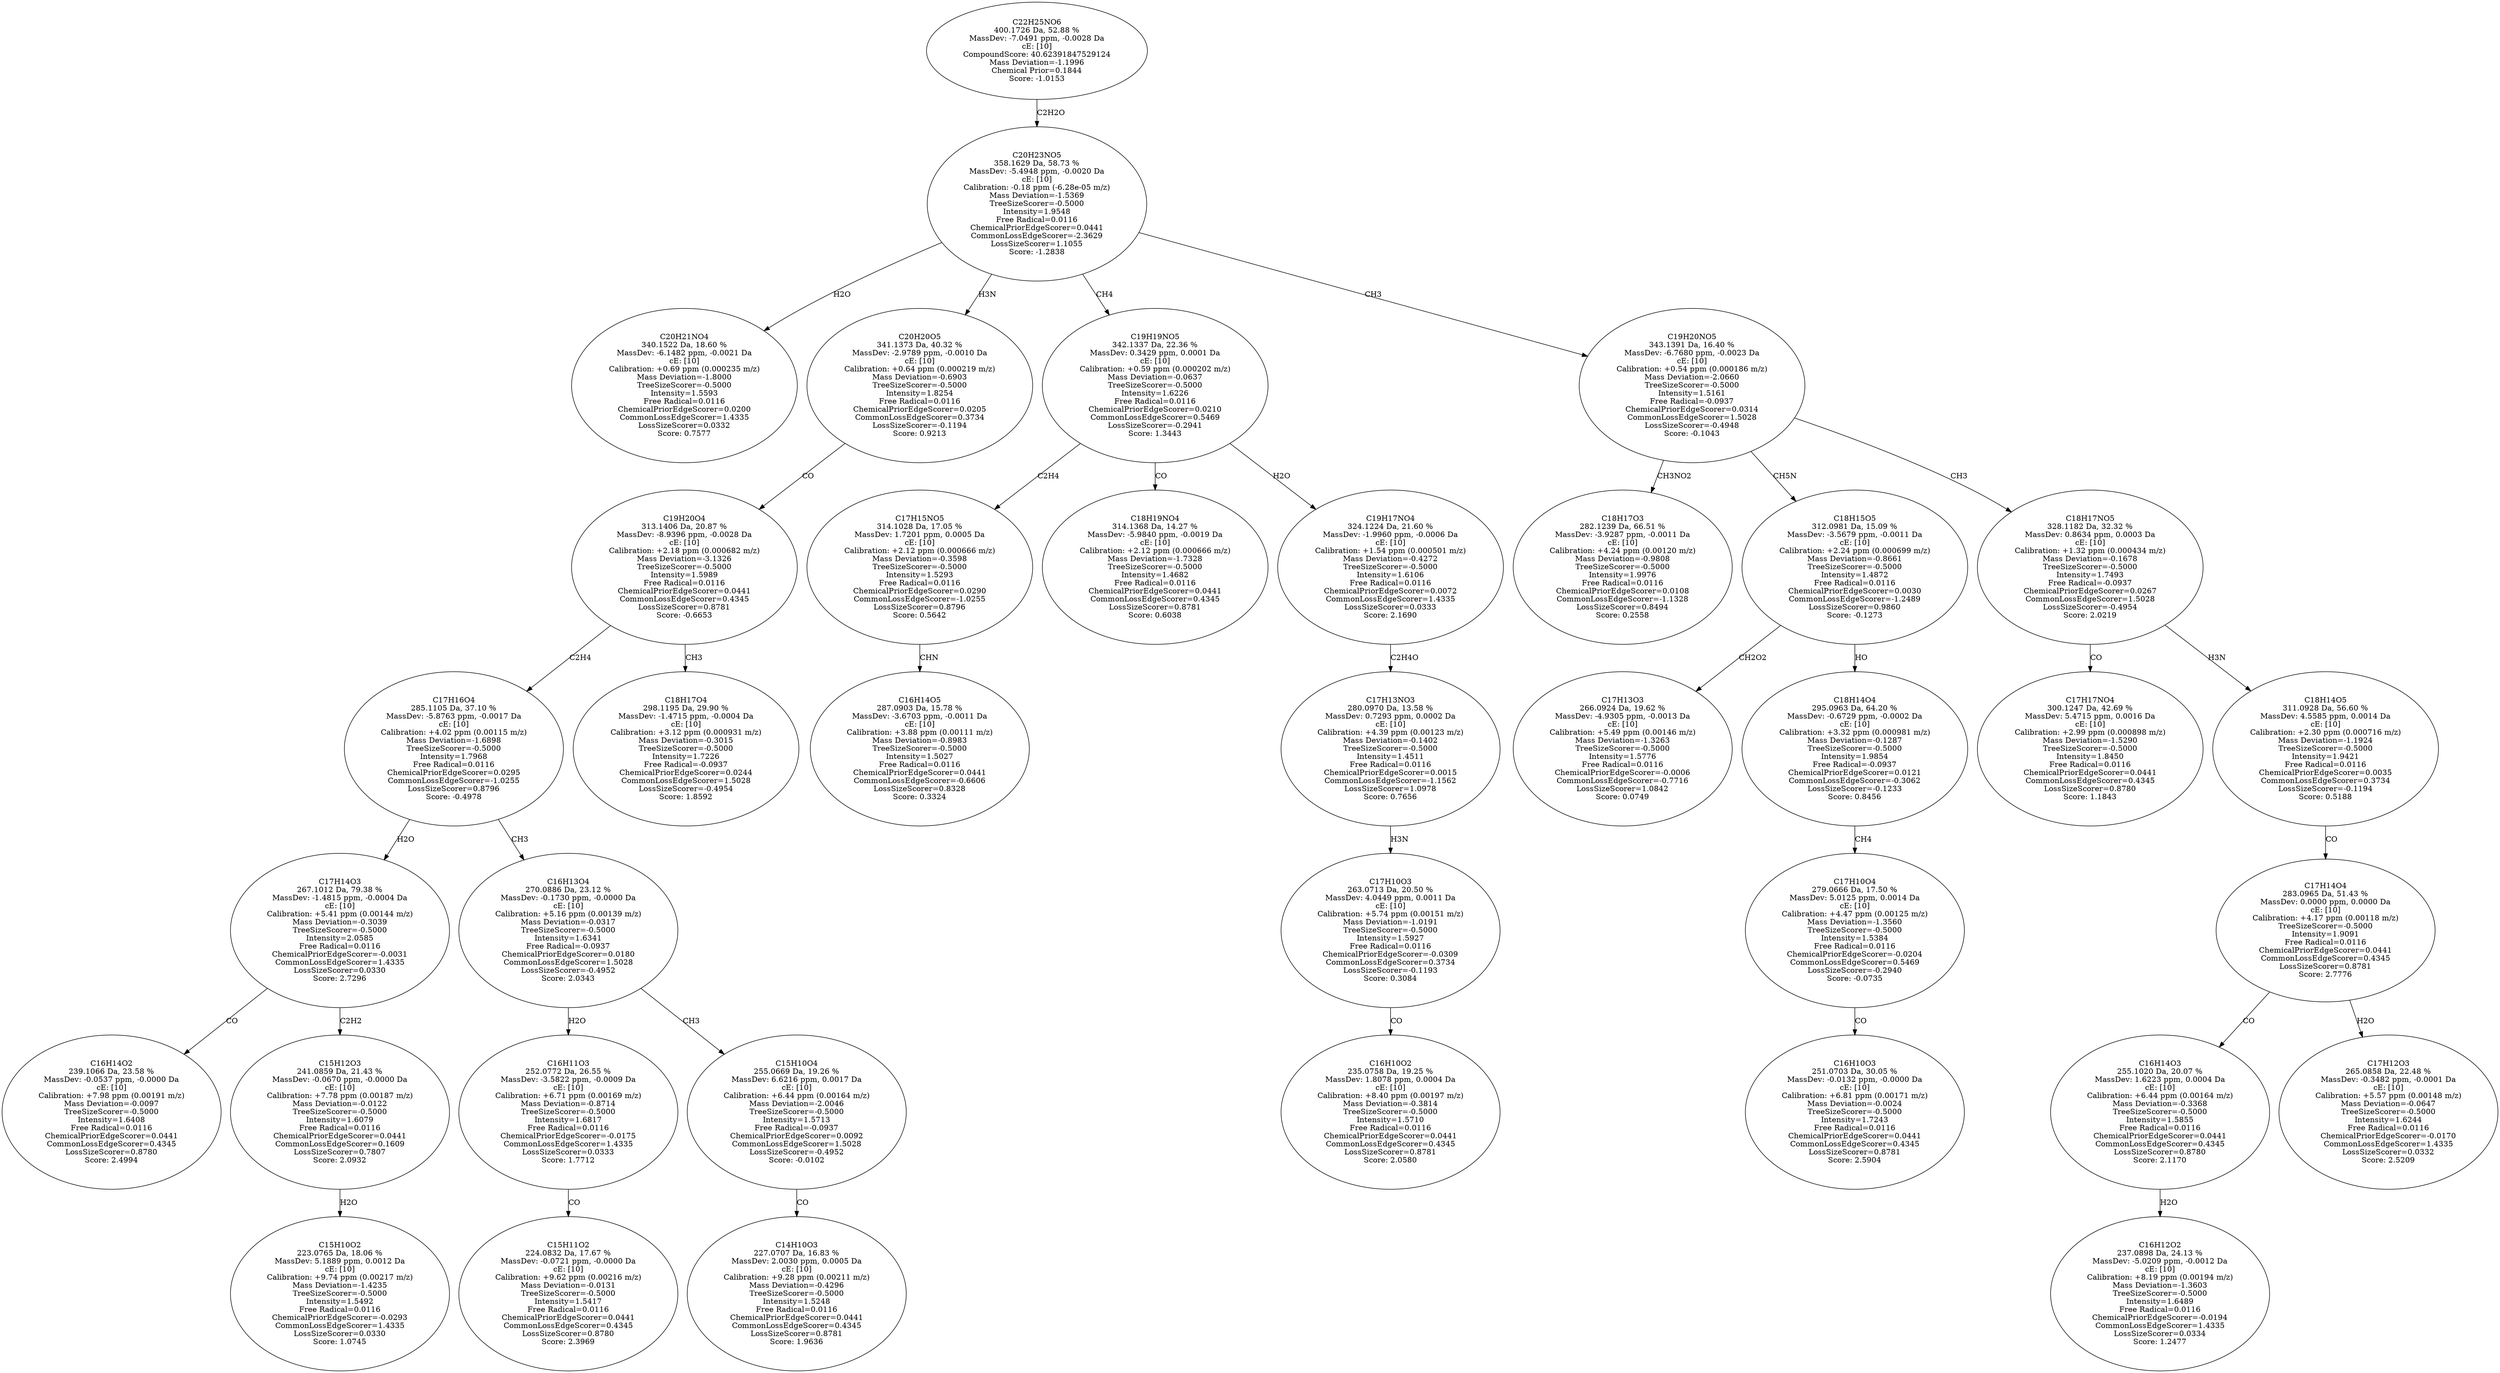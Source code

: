strict digraph {
v1 [label="C20H21NO4\n340.1522 Da, 18.60 %\nMassDev: -6.1482 ppm, -0.0021 Da\ncE: [10]\nCalibration: +0.69 ppm (0.000235 m/z)\nMass Deviation=-1.8000\nTreeSizeScorer=-0.5000\nIntensity=1.5593\nFree Radical=0.0116\nChemicalPriorEdgeScorer=0.0200\nCommonLossEdgeScorer=1.4335\nLossSizeScorer=0.0332\nScore: 0.7577"];
v2 [label="C16H14O2\n239.1066 Da, 23.58 %\nMassDev: -0.0537 ppm, -0.0000 Da\ncE: [10]\nCalibration: +7.98 ppm (0.00191 m/z)\nMass Deviation=-0.0097\nTreeSizeScorer=-0.5000\nIntensity=1.6408\nFree Radical=0.0116\nChemicalPriorEdgeScorer=0.0441\nCommonLossEdgeScorer=0.4345\nLossSizeScorer=0.8780\nScore: 2.4994"];
v3 [label="C15H10O2\n223.0765 Da, 18.06 %\nMassDev: 5.1889 ppm, 0.0012 Da\ncE: [10]\nCalibration: +9.74 ppm (0.00217 m/z)\nMass Deviation=-1.4235\nTreeSizeScorer=-0.5000\nIntensity=1.5492\nFree Radical=0.0116\nChemicalPriorEdgeScorer=-0.0293\nCommonLossEdgeScorer=1.4335\nLossSizeScorer=0.0330\nScore: 1.0745"];
v4 [label="C15H12O3\n241.0859 Da, 21.43 %\nMassDev: -0.0670 ppm, -0.0000 Da\ncE: [10]\nCalibration: +7.78 ppm (0.00187 m/z)\nMass Deviation=-0.0122\nTreeSizeScorer=-0.5000\nIntensity=1.6079\nFree Radical=0.0116\nChemicalPriorEdgeScorer=0.0441\nCommonLossEdgeScorer=0.1609\nLossSizeScorer=0.7807\nScore: 2.0932"];
v5 [label="C17H14O3\n267.1012 Da, 79.38 %\nMassDev: -1.4815 ppm, -0.0004 Da\ncE: [10]\nCalibration: +5.41 ppm (0.00144 m/z)\nMass Deviation=-0.3039\nTreeSizeScorer=-0.5000\nIntensity=2.0585\nFree Radical=0.0116\nChemicalPriorEdgeScorer=-0.0031\nCommonLossEdgeScorer=1.4335\nLossSizeScorer=0.0330\nScore: 2.7296"];
v6 [label="C15H11O2\n224.0832 Da, 17.67 %\nMassDev: -0.0721 ppm, -0.0000 Da\ncE: [10]\nCalibration: +9.62 ppm (0.00216 m/z)\nMass Deviation=-0.0131\nTreeSizeScorer=-0.5000\nIntensity=1.5417\nFree Radical=0.0116\nChemicalPriorEdgeScorer=0.0441\nCommonLossEdgeScorer=0.4345\nLossSizeScorer=0.8780\nScore: 2.3969"];
v7 [label="C16H11O3\n252.0772 Da, 26.55 %\nMassDev: -3.5822 ppm, -0.0009 Da\ncE: [10]\nCalibration: +6.71 ppm (0.00169 m/z)\nMass Deviation=-0.8714\nTreeSizeScorer=-0.5000\nIntensity=1.6817\nFree Radical=0.0116\nChemicalPriorEdgeScorer=-0.0175\nCommonLossEdgeScorer=1.4335\nLossSizeScorer=0.0333\nScore: 1.7712"];
v8 [label="C14H10O3\n227.0707 Da, 16.83 %\nMassDev: 2.0030 ppm, 0.0005 Da\ncE: [10]\nCalibration: +9.28 ppm (0.00211 m/z)\nMass Deviation=-0.4296\nTreeSizeScorer=-0.5000\nIntensity=1.5248\nFree Radical=0.0116\nChemicalPriorEdgeScorer=0.0441\nCommonLossEdgeScorer=0.4345\nLossSizeScorer=0.8781\nScore: 1.9636"];
v9 [label="C15H10O4\n255.0669 Da, 19.26 %\nMassDev: 6.6216 ppm, 0.0017 Da\ncE: [10]\nCalibration: +6.44 ppm (0.00164 m/z)\nMass Deviation=-2.0046\nTreeSizeScorer=-0.5000\nIntensity=1.5713\nFree Radical=-0.0937\nChemicalPriorEdgeScorer=0.0092\nCommonLossEdgeScorer=1.5028\nLossSizeScorer=-0.4952\nScore: -0.0102"];
v10 [label="C16H13O4\n270.0886 Da, 23.12 %\nMassDev: -0.1730 ppm, -0.0000 Da\ncE: [10]\nCalibration: +5.16 ppm (0.00139 m/z)\nMass Deviation=-0.0317\nTreeSizeScorer=-0.5000\nIntensity=1.6341\nFree Radical=-0.0937\nChemicalPriorEdgeScorer=0.0180\nCommonLossEdgeScorer=1.5028\nLossSizeScorer=-0.4952\nScore: 2.0343"];
v11 [label="C17H16O4\n285.1105 Da, 37.10 %\nMassDev: -5.8763 ppm, -0.0017 Da\ncE: [10]\nCalibration: +4.02 ppm (0.00115 m/z)\nMass Deviation=-1.6898\nTreeSizeScorer=-0.5000\nIntensity=1.7968\nFree Radical=0.0116\nChemicalPriorEdgeScorer=0.0295\nCommonLossEdgeScorer=-1.0255\nLossSizeScorer=0.8796\nScore: -0.4978"];
v12 [label="C18H17O4\n298.1195 Da, 29.90 %\nMassDev: -1.4715 ppm, -0.0004 Da\ncE: [10]\nCalibration: +3.12 ppm (0.000931 m/z)\nMass Deviation=-0.3015\nTreeSizeScorer=-0.5000\nIntensity=1.7226\nFree Radical=-0.0937\nChemicalPriorEdgeScorer=0.0244\nCommonLossEdgeScorer=1.5028\nLossSizeScorer=-0.4954\nScore: 1.8592"];
v13 [label="C19H20O4\n313.1406 Da, 20.87 %\nMassDev: -8.9396 ppm, -0.0028 Da\ncE: [10]\nCalibration: +2.18 ppm (0.000682 m/z)\nMass Deviation=-3.1326\nTreeSizeScorer=-0.5000\nIntensity=1.5989\nFree Radical=0.0116\nChemicalPriorEdgeScorer=0.0441\nCommonLossEdgeScorer=0.4345\nLossSizeScorer=0.8781\nScore: -0.6653"];
v14 [label="C20H20O5\n341.1373 Da, 40.32 %\nMassDev: -2.9789 ppm, -0.0010 Da\ncE: [10]\nCalibration: +0.64 ppm (0.000219 m/z)\nMass Deviation=-0.6903\nTreeSizeScorer=-0.5000\nIntensity=1.8254\nFree Radical=0.0116\nChemicalPriorEdgeScorer=0.0205\nCommonLossEdgeScorer=0.3734\nLossSizeScorer=-0.1194\nScore: 0.9213"];
v15 [label="C16H14O5\n287.0903 Da, 15.78 %\nMassDev: -3.6703 ppm, -0.0011 Da\ncE: [10]\nCalibration: +3.88 ppm (0.00111 m/z)\nMass Deviation=-0.8983\nTreeSizeScorer=-0.5000\nIntensity=1.5027\nFree Radical=0.0116\nChemicalPriorEdgeScorer=0.0441\nCommonLossEdgeScorer=-0.6606\nLossSizeScorer=0.8328\nScore: 0.3324"];
v16 [label="C17H15NO5\n314.1028 Da, 17.05 %\nMassDev: 1.7201 ppm, 0.0005 Da\ncE: [10]\nCalibration: +2.12 ppm (0.000666 m/z)\nMass Deviation=-0.3598\nTreeSizeScorer=-0.5000\nIntensity=1.5293\nFree Radical=0.0116\nChemicalPriorEdgeScorer=0.0290\nCommonLossEdgeScorer=-1.0255\nLossSizeScorer=0.8796\nScore: 0.5642"];
v17 [label="C18H19NO4\n314.1368 Da, 14.27 %\nMassDev: -5.9840 ppm, -0.0019 Da\ncE: [10]\nCalibration: +2.12 ppm (0.000666 m/z)\nMass Deviation=-1.7328\nTreeSizeScorer=-0.5000\nIntensity=1.4682\nFree Radical=0.0116\nChemicalPriorEdgeScorer=0.0441\nCommonLossEdgeScorer=0.4345\nLossSizeScorer=0.8781\nScore: 0.6038"];
v18 [label="C16H10O2\n235.0758 Da, 19.25 %\nMassDev: 1.8078 ppm, 0.0004 Da\ncE: [10]\nCalibration: +8.40 ppm (0.00197 m/z)\nMass Deviation=-0.3814\nTreeSizeScorer=-0.5000\nIntensity=1.5710\nFree Radical=0.0116\nChemicalPriorEdgeScorer=0.0441\nCommonLossEdgeScorer=0.4345\nLossSizeScorer=0.8781\nScore: 2.0580"];
v19 [label="C17H10O3\n263.0713 Da, 20.50 %\nMassDev: 4.0449 ppm, 0.0011 Da\ncE: [10]\nCalibration: +5.74 ppm (0.00151 m/z)\nMass Deviation=-1.0191\nTreeSizeScorer=-0.5000\nIntensity=1.5927\nFree Radical=0.0116\nChemicalPriorEdgeScorer=-0.0309\nCommonLossEdgeScorer=0.3734\nLossSizeScorer=-0.1193\nScore: 0.3084"];
v20 [label="C17H13NO3\n280.0970 Da, 13.58 %\nMassDev: 0.7293 ppm, 0.0002 Da\ncE: [10]\nCalibration: +4.39 ppm (0.00123 m/z)\nMass Deviation=-0.1402\nTreeSizeScorer=-0.5000\nIntensity=1.4511\nFree Radical=0.0116\nChemicalPriorEdgeScorer=0.0015\nCommonLossEdgeScorer=-1.1562\nLossSizeScorer=1.0978\nScore: 0.7656"];
v21 [label="C19H17NO4\n324.1224 Da, 21.60 %\nMassDev: -1.9960 ppm, -0.0006 Da\ncE: [10]\nCalibration: +1.54 ppm (0.000501 m/z)\nMass Deviation=-0.4272\nTreeSizeScorer=-0.5000\nIntensity=1.6106\nFree Radical=0.0116\nChemicalPriorEdgeScorer=0.0072\nCommonLossEdgeScorer=1.4335\nLossSizeScorer=0.0333\nScore: 2.1690"];
v22 [label="C19H19NO5\n342.1337 Da, 22.36 %\nMassDev: 0.3429 ppm, 0.0001 Da\ncE: [10]\nCalibration: +0.59 ppm (0.000202 m/z)\nMass Deviation=-0.0637\nTreeSizeScorer=-0.5000\nIntensity=1.6226\nFree Radical=0.0116\nChemicalPriorEdgeScorer=0.0210\nCommonLossEdgeScorer=0.5469\nLossSizeScorer=-0.2941\nScore: 1.3443"];
v23 [label="C18H17O3\n282.1239 Da, 66.51 %\nMassDev: -3.9287 ppm, -0.0011 Da\ncE: [10]\nCalibration: +4.24 ppm (0.00120 m/z)\nMass Deviation=-0.9808\nTreeSizeScorer=-0.5000\nIntensity=1.9976\nFree Radical=0.0116\nChemicalPriorEdgeScorer=0.0108\nCommonLossEdgeScorer=-1.1328\nLossSizeScorer=0.8494\nScore: 0.2558"];
v24 [label="C17H13O3\n266.0924 Da, 19.62 %\nMassDev: -4.9305 ppm, -0.0013 Da\ncE: [10]\nCalibration: +5.49 ppm (0.00146 m/z)\nMass Deviation=-1.3263\nTreeSizeScorer=-0.5000\nIntensity=1.5776\nFree Radical=0.0116\nChemicalPriorEdgeScorer=-0.0006\nCommonLossEdgeScorer=-0.7716\nLossSizeScorer=1.0842\nScore: 0.0749"];
v25 [label="C16H10O3\n251.0703 Da, 30.05 %\nMassDev: -0.0132 ppm, -0.0000 Da\ncE: [10]\nCalibration: +6.81 ppm (0.00171 m/z)\nMass Deviation=-0.0024\nTreeSizeScorer=-0.5000\nIntensity=1.7243\nFree Radical=0.0116\nChemicalPriorEdgeScorer=0.0441\nCommonLossEdgeScorer=0.4345\nLossSizeScorer=0.8781\nScore: 2.5904"];
v26 [label="C17H10O4\n279.0666 Da, 17.50 %\nMassDev: 5.0125 ppm, 0.0014 Da\ncE: [10]\nCalibration: +4.47 ppm (0.00125 m/z)\nMass Deviation=-1.3560\nTreeSizeScorer=-0.5000\nIntensity=1.5384\nFree Radical=0.0116\nChemicalPriorEdgeScorer=-0.0204\nCommonLossEdgeScorer=0.5469\nLossSizeScorer=-0.2940\nScore: -0.0735"];
v27 [label="C18H14O4\n295.0963 Da, 64.20 %\nMassDev: -0.6729 ppm, -0.0002 Da\ncE: [10]\nCalibration: +3.32 ppm (0.000981 m/z)\nMass Deviation=-0.1287\nTreeSizeScorer=-0.5000\nIntensity=1.9854\nFree Radical=-0.0937\nChemicalPriorEdgeScorer=0.0121\nCommonLossEdgeScorer=-0.3062\nLossSizeScorer=-0.1233\nScore: 0.8456"];
v28 [label="C18H15O5\n312.0981 Da, 15.09 %\nMassDev: -3.5679 ppm, -0.0011 Da\ncE: [10]\nCalibration: +2.24 ppm (0.000699 m/z)\nMass Deviation=-0.8661\nTreeSizeScorer=-0.5000\nIntensity=1.4872\nFree Radical=0.0116\nChemicalPriorEdgeScorer=0.0030\nCommonLossEdgeScorer=-1.2489\nLossSizeScorer=0.9860\nScore: -0.1273"];
v29 [label="C17H17NO4\n300.1247 Da, 42.69 %\nMassDev: 5.4715 ppm, 0.0016 Da\ncE: [10]\nCalibration: +2.99 ppm (0.000898 m/z)\nMass Deviation=-1.5290\nTreeSizeScorer=-0.5000\nIntensity=1.8450\nFree Radical=0.0116\nChemicalPriorEdgeScorer=0.0441\nCommonLossEdgeScorer=0.4345\nLossSizeScorer=0.8780\nScore: 1.1843"];
v30 [label="C16H12O2\n237.0898 Da, 24.13 %\nMassDev: -5.0209 ppm, -0.0012 Da\ncE: [10]\nCalibration: +8.19 ppm (0.00194 m/z)\nMass Deviation=-1.3603\nTreeSizeScorer=-0.5000\nIntensity=1.6489\nFree Radical=0.0116\nChemicalPriorEdgeScorer=-0.0194\nCommonLossEdgeScorer=1.4335\nLossSizeScorer=0.0334\nScore: 1.2477"];
v31 [label="C16H14O3\n255.1020 Da, 20.07 %\nMassDev: 1.6223 ppm, 0.0004 Da\ncE: [10]\nCalibration: +6.44 ppm (0.00164 m/z)\nMass Deviation=-0.3368\nTreeSizeScorer=-0.5000\nIntensity=1.5855\nFree Radical=0.0116\nChemicalPriorEdgeScorer=0.0441\nCommonLossEdgeScorer=0.4345\nLossSizeScorer=0.8780\nScore: 2.1170"];
v32 [label="C17H12O3\n265.0858 Da, 22.48 %\nMassDev: -0.3482 ppm, -0.0001 Da\ncE: [10]\nCalibration: +5.57 ppm (0.00148 m/z)\nMass Deviation=-0.0647\nTreeSizeScorer=-0.5000\nIntensity=1.6244\nFree Radical=0.0116\nChemicalPriorEdgeScorer=-0.0170\nCommonLossEdgeScorer=1.4335\nLossSizeScorer=0.0332\nScore: 2.5209"];
v33 [label="C17H14O4\n283.0965 Da, 51.43 %\nMassDev: 0.0000 ppm, 0.0000 Da\ncE: [10]\nCalibration: +4.17 ppm (0.00118 m/z)\nTreeSizeScorer=-0.5000\nIntensity=1.9091\nFree Radical=0.0116\nChemicalPriorEdgeScorer=0.0441\nCommonLossEdgeScorer=0.4345\nLossSizeScorer=0.8781\nScore: 2.7776"];
v34 [label="C18H14O5\n311.0928 Da, 56.60 %\nMassDev: 4.5585 ppm, 0.0014 Da\ncE: [10]\nCalibration: +2.30 ppm (0.000716 m/z)\nMass Deviation=-1.1924\nTreeSizeScorer=-0.5000\nIntensity=1.9421\nFree Radical=0.0116\nChemicalPriorEdgeScorer=0.0035\nCommonLossEdgeScorer=0.3734\nLossSizeScorer=-0.1194\nScore: 0.5188"];
v35 [label="C18H17NO5\n328.1182 Da, 32.32 %\nMassDev: 0.8634 ppm, 0.0003 Da\ncE: [10]\nCalibration: +1.32 ppm (0.000434 m/z)\nMass Deviation=-0.1678\nTreeSizeScorer=-0.5000\nIntensity=1.7493\nFree Radical=-0.0937\nChemicalPriorEdgeScorer=0.0267\nCommonLossEdgeScorer=1.5028\nLossSizeScorer=-0.4954\nScore: 2.0219"];
v36 [label="C19H20NO5\n343.1391 Da, 16.40 %\nMassDev: -6.7680 ppm, -0.0023 Da\ncE: [10]\nCalibration: +0.54 ppm (0.000186 m/z)\nMass Deviation=-2.0660\nTreeSizeScorer=-0.5000\nIntensity=1.5161\nFree Radical=-0.0937\nChemicalPriorEdgeScorer=0.0314\nCommonLossEdgeScorer=1.5028\nLossSizeScorer=-0.4948\nScore: -0.1043"];
v37 [label="C20H23NO5\n358.1629 Da, 58.73 %\nMassDev: -5.4948 ppm, -0.0020 Da\ncE: [10]\nCalibration: -0.18 ppm (-6.28e-05 m/z)\nMass Deviation=-1.5369\nTreeSizeScorer=-0.5000\nIntensity=1.9548\nFree Radical=0.0116\nChemicalPriorEdgeScorer=0.0441\nCommonLossEdgeScorer=-2.3629\nLossSizeScorer=1.1055\nScore: -1.2838"];
v38 [label="C22H25NO6\n400.1726 Da, 52.88 %\nMassDev: -7.0491 ppm, -0.0028 Da\ncE: [10]\nCompoundScore: 40.62391847529124\nMass Deviation=-1.1996\nChemical Prior=0.1844\nScore: -1.0153"];
v37 -> v1 [label="H2O"];
v5 -> v2 [label="CO"];
v4 -> v3 [label="H2O"];
v5 -> v4 [label="C2H2"];
v11 -> v5 [label="H2O"];
v7 -> v6 [label="CO"];
v10 -> v7 [label="H2O"];
v9 -> v8 [label="CO"];
v10 -> v9 [label="CH3"];
v11 -> v10 [label="CH3"];
v13 -> v11 [label="C2H4"];
v13 -> v12 [label="CH3"];
v14 -> v13 [label="CO"];
v37 -> v14 [label="H3N"];
v16 -> v15 [label="CHN"];
v22 -> v16 [label="C2H4"];
v22 -> v17 [label="CO"];
v19 -> v18 [label="CO"];
v20 -> v19 [label="H3N"];
v21 -> v20 [label="C2H4O"];
v22 -> v21 [label="H2O"];
v37 -> v22 [label="CH4"];
v36 -> v23 [label="CH3NO2"];
v28 -> v24 [label="CH2O2"];
v26 -> v25 [label="CO"];
v27 -> v26 [label="CH4"];
v28 -> v27 [label="HO"];
v36 -> v28 [label="CH5N"];
v35 -> v29 [label="CO"];
v31 -> v30 [label="H2O"];
v33 -> v31 [label="CO"];
v33 -> v32 [label="H2O"];
v34 -> v33 [label="CO"];
v35 -> v34 [label="H3N"];
v36 -> v35 [label="CH3"];
v37 -> v36 [label="CH3"];
v38 -> v37 [label="C2H2O"];
}